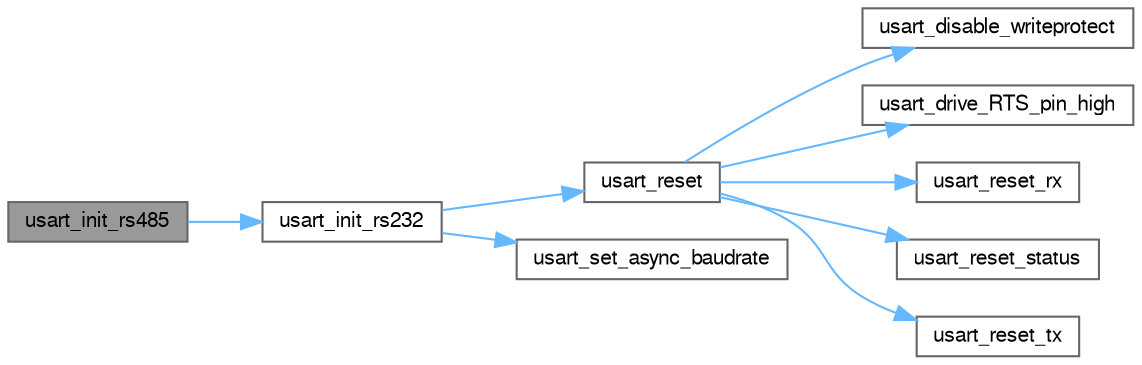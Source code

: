 digraph "usart_init_rs485"
{
 // LATEX_PDF_SIZE
  bgcolor="transparent";
  edge [fontname=FreeSans,fontsize=10,labelfontname=FreeSans,labelfontsize=10];
  node [fontname=FreeSans,fontsize=10,shape=box,height=0.2,width=0.4];
  rankdir="LR";
  Node1 [label="usart_init_rs485",height=0.2,width=0.4,color="gray40", fillcolor="grey60", style="filled", fontcolor="black",tooltip="Configure USART to work in RS485 mode."];
  Node1 -> Node2 [color="steelblue1",style="solid"];
  Node2 [label="usart_init_rs232",height=0.2,width=0.4,color="grey40", fillcolor="white", style="filled",URL="$group__sam__drivers__usart__group.html#gaeef2121bcab41f9850e58c59fdc34d10",tooltip="Configure USART to work in RS232 mode."];
  Node2 -> Node3 [color="steelblue1",style="solid"];
  Node3 [label="usart_reset",height=0.2,width=0.4,color="grey40", fillcolor="white", style="filled",URL="$group__sam__drivers__usart__group.html#ga6cb84f0297ddca62d4077f616efa5c5b",tooltip="Reset the USART and disable TX and RX."];
  Node3 -> Node4 [color="steelblue1",style="solid"];
  Node4 [label="usart_disable_writeprotect",height=0.2,width=0.4,color="grey40", fillcolor="white", style="filled",URL="$group__sam__drivers__usart__group.html#gabdf1b8bf1b4da95d3a314c4916799e88",tooltip="Disable write protect of USART registers."];
  Node3 -> Node5 [color="steelblue1",style="solid"];
  Node5 [label="usart_drive_RTS_pin_high",height=0.2,width=0.4,color="grey40", fillcolor="white", style="filled",URL="$group__sam__drivers__usart__group.html#ga930438dce6fbe82394c706b775cf2f0a",tooltip="Drive the pin RTS to 1."];
  Node3 -> Node6 [color="steelblue1",style="solid"];
  Node6 [label="usart_reset_rx",height=0.2,width=0.4,color="grey40", fillcolor="white", style="filled",URL="$group__sam__drivers__usart__group.html#ga86ad3a57b19fb497ef2271d6dc87c359",tooltip="Immediately stop and disable USART receiver."];
  Node3 -> Node7 [color="steelblue1",style="solid"];
  Node7 [label="usart_reset_status",height=0.2,width=0.4,color="grey40", fillcolor="white", style="filled",URL="$group__sam__drivers__usart__group.html#ga4e19efeb524c1fba4b962e72283dcc11",tooltip="Reset status bits (PARE, OVER, MANERR, UNRE and PXBRK in US_CSR)."];
  Node3 -> Node8 [color="steelblue1",style="solid"];
  Node8 [label="usart_reset_tx",height=0.2,width=0.4,color="grey40", fillcolor="white", style="filled",URL="$group__sam__drivers__usart__group.html#ga123b84a0d5be1cbf1a3c5bac4af3d27d",tooltip="Immediately stop and disable USART transmitter."];
  Node2 -> Node9 [color="steelblue1",style="solid"];
  Node9 [label="usart_set_async_baudrate",height=0.2,width=0.4,color="grey40", fillcolor="white", style="filled",URL="$group__sam__drivers__usart__group.html#gaafe097c01c082b270c1057722d524f5b",tooltip="Calculate a clock divider(CD) and a fractional part (FP) for the USART asynchronous modes to generate..."];
}

